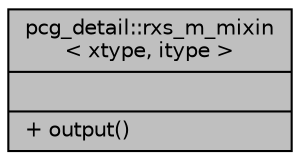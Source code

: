 digraph "pcg_detail::rxs_m_mixin&lt; xtype, itype &gt;"
{
 // INTERACTIVE_SVG=YES
  bgcolor="transparent";
  edge [fontname="Helvetica",fontsize="10",labelfontname="Helvetica",labelfontsize="10"];
  node [fontname="Helvetica",fontsize="10",shape=record];
  Node1 [label="{pcg_detail::rxs_m_mixin\l\< xtype, itype \>\n||+ output()\l}",height=0.2,width=0.4,color="black", fillcolor="grey75", style="filled" fontcolor="black"];
}
